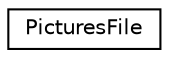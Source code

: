 digraph "Graphical Class Hierarchy"
{
 // LATEX_PDF_SIZE
  edge [fontname="Helvetica",fontsize="10",labelfontname="Helvetica",labelfontsize="10"];
  node [fontname="Helvetica",fontsize="10",shape=record];
  rankdir="LR";
  Node0 [label="PicturesFile",height=0.2,width=0.4,color="black", fillcolor="white", style="filled",URL="$classPicturesFile.html",tooltip=" "];
}
